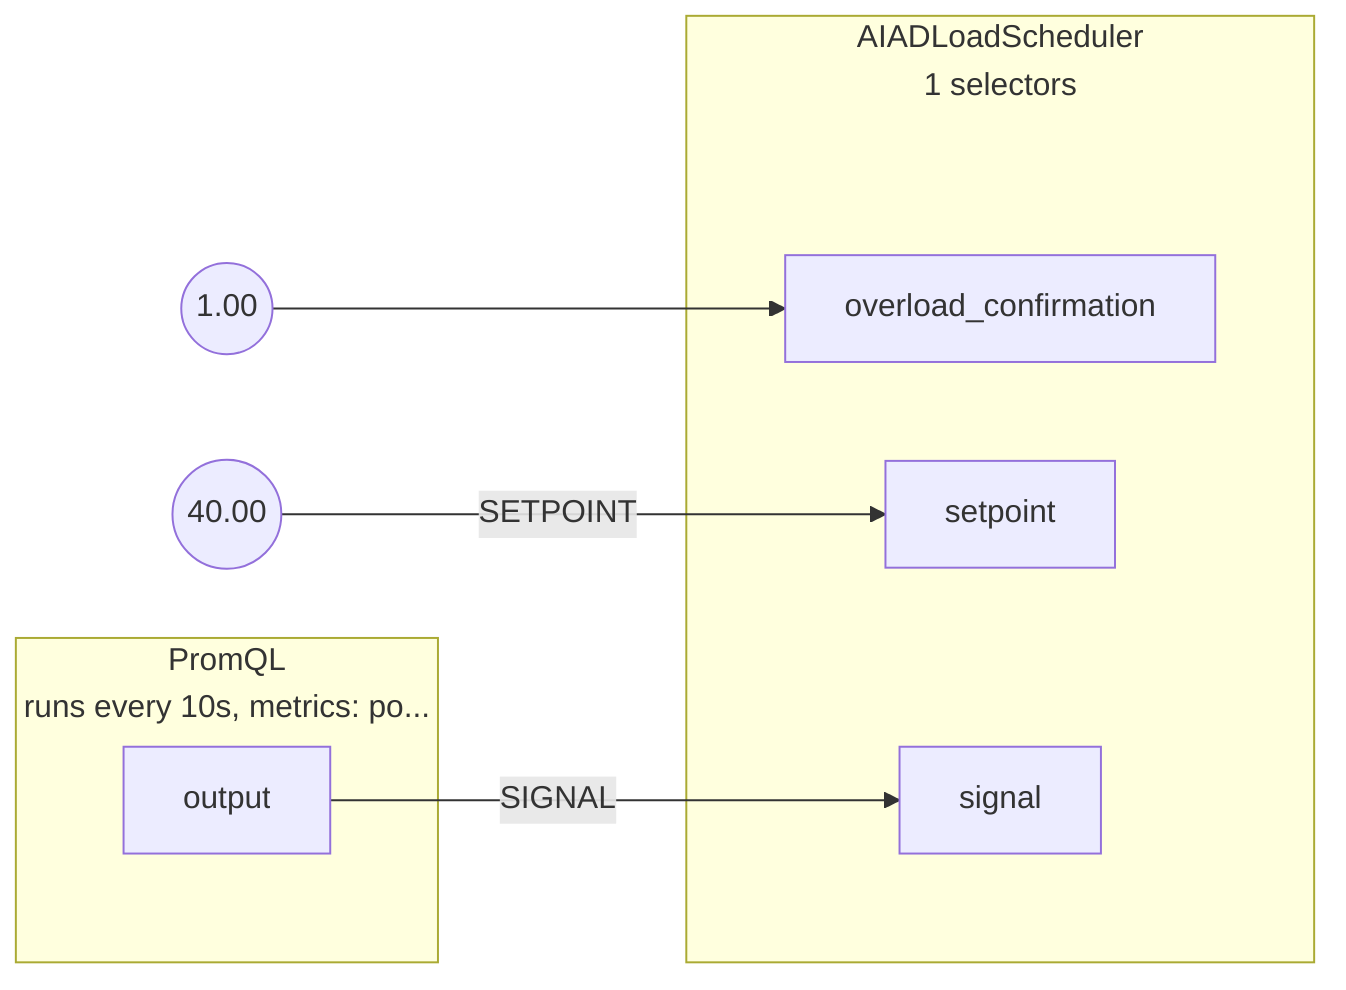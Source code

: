 flowchart LR
subgraph root.0[<center>AIADLoadScheduler<br/>1 selectors</center>]
subgraph root.0_inports[ ]
style root.0_inports fill:none,stroke:none
root.0overload_confirmation[overload_confirmation]
root.0setpoint[setpoint]
root.0signal[signal]
end
subgraph root.0_outports[ ]
style root.0_outports fill:none,stroke:none
end
end
root.0_overload_confirmation_FakeConstantout((1.00))
subgraph root.1[<center>PromQL<br/>runs every 10s, metrics: po...</center>]
subgraph root.1_outports[ ]
style root.1_outports fill:none,stroke:none
root.1output[output]
end
end
root.2output((40.00))
root.0_overload_confirmation_FakeConstantout --> root.0overload_confirmation
root.1output --> |SIGNAL| root.0signal
root.2output --> |SETPOINT| root.0setpoint